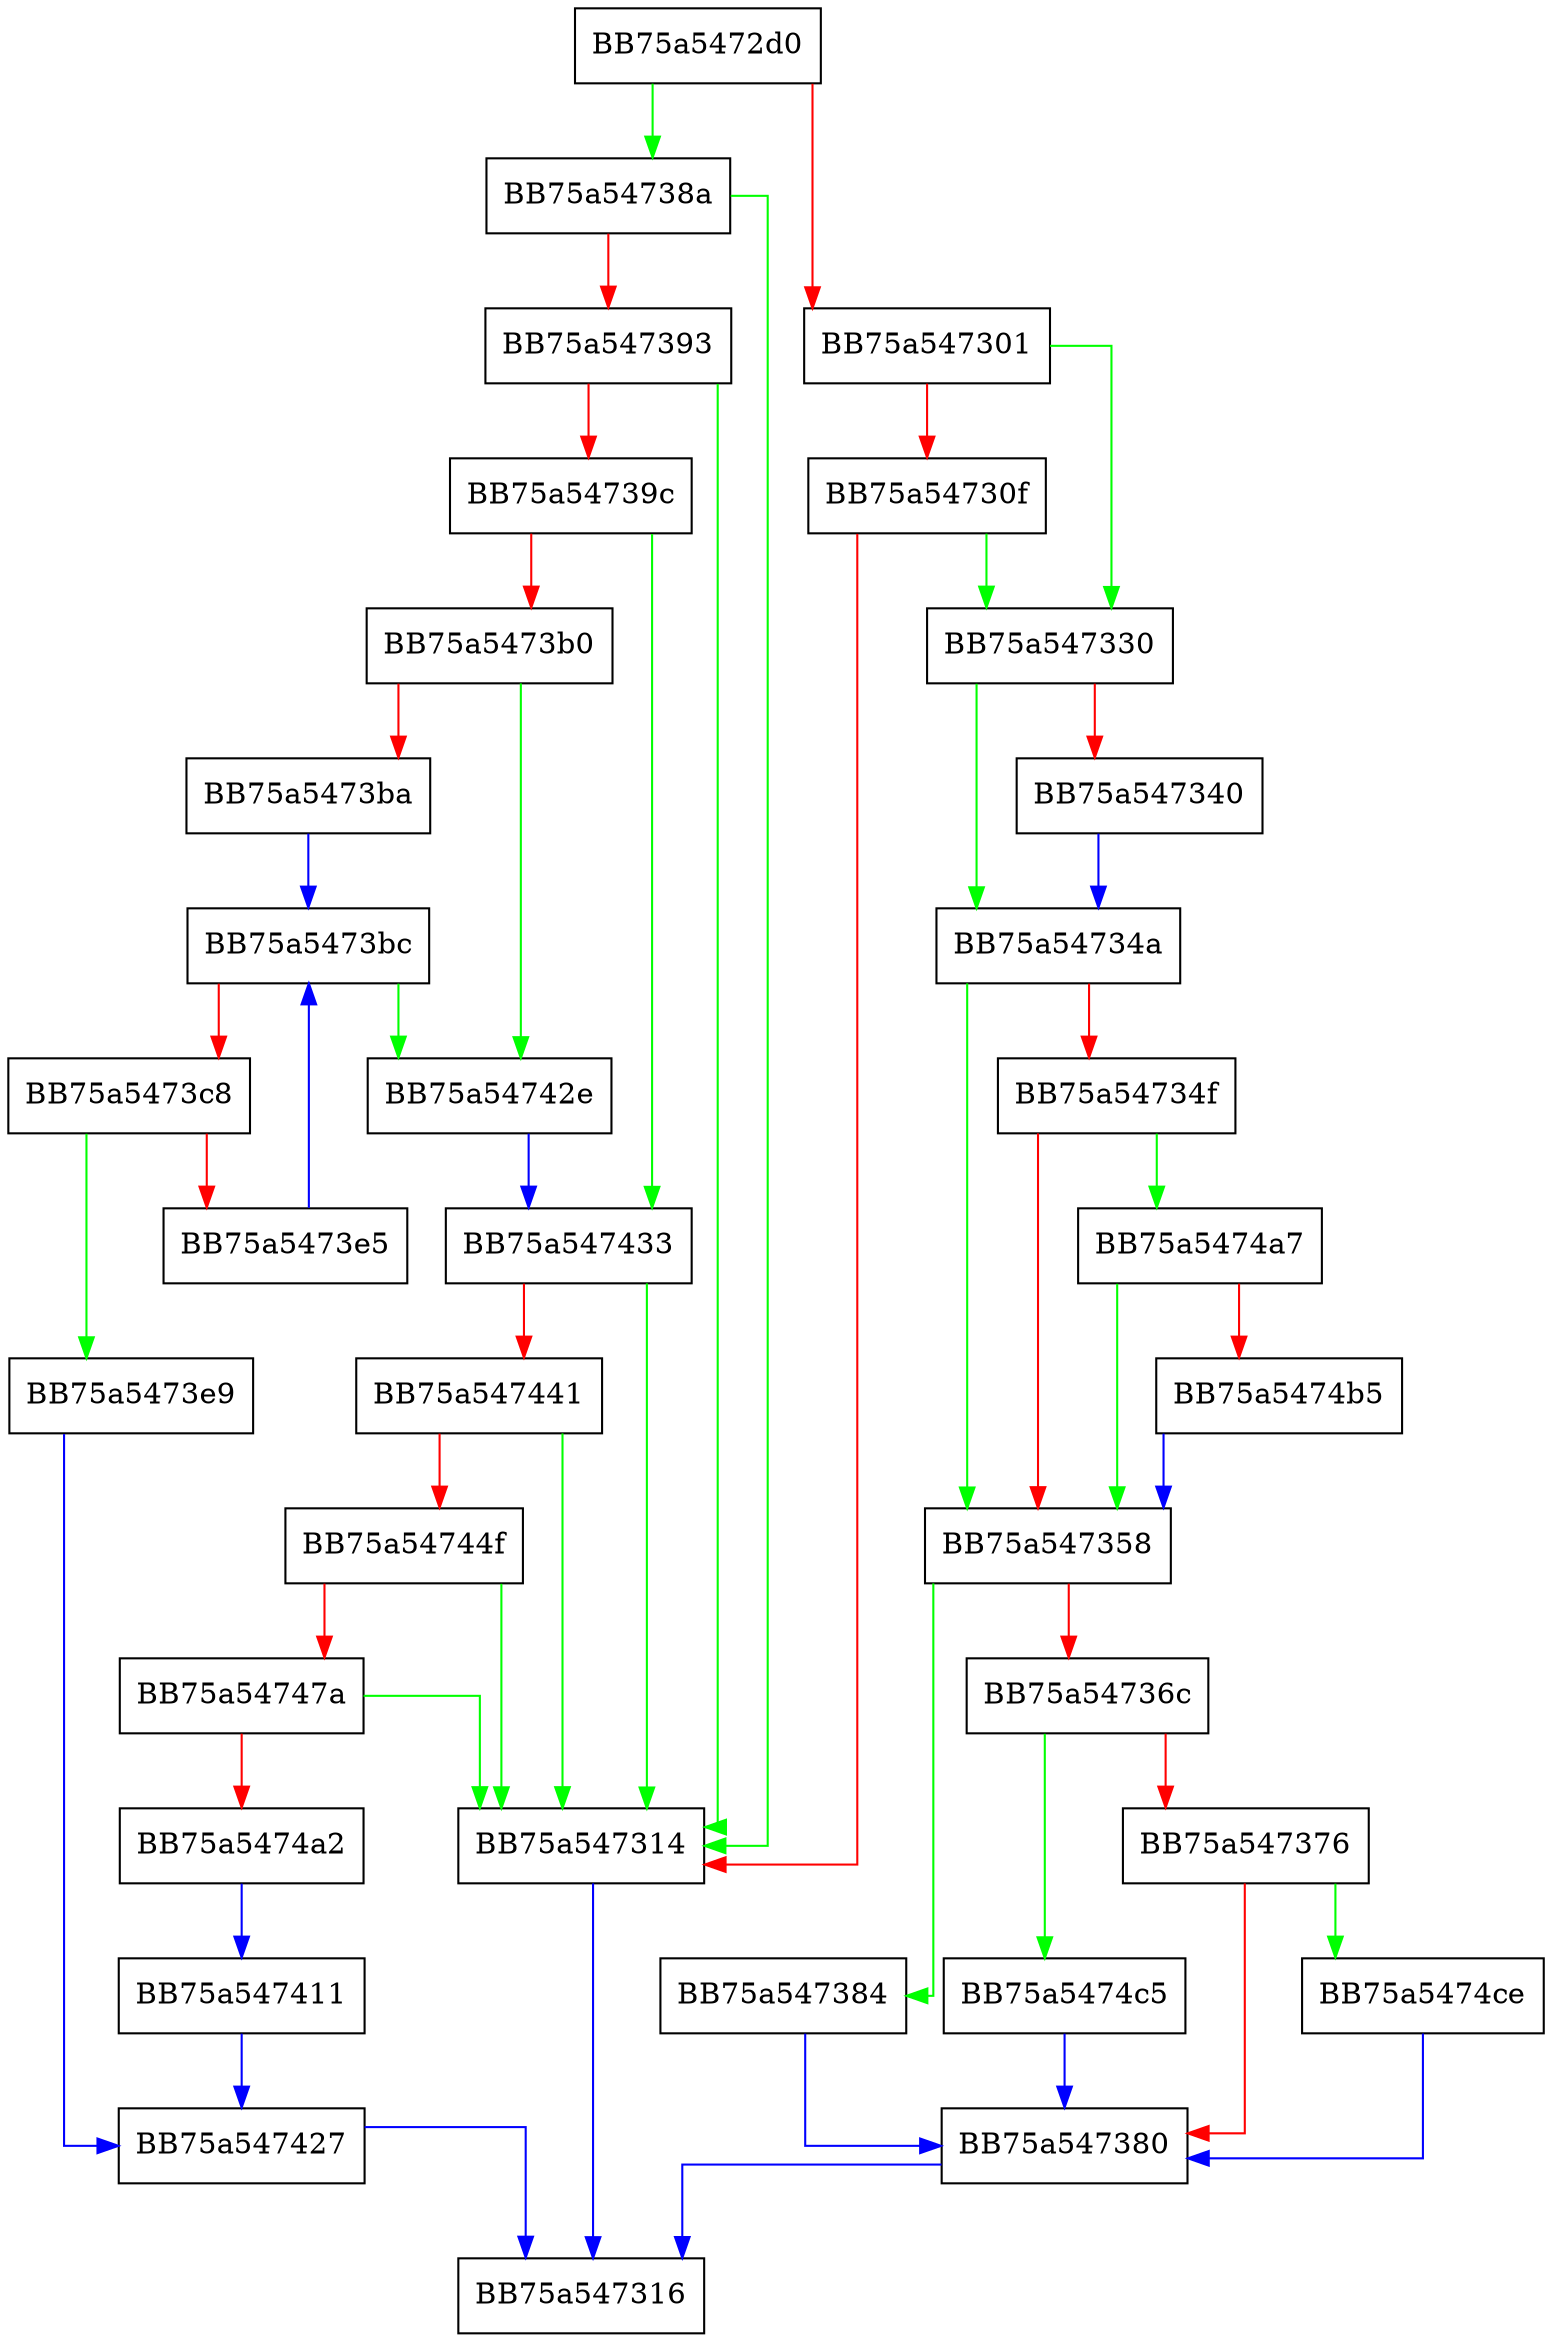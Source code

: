 digraph isAuxiliaryVtabOperator {
  node [shape="box"];
  graph [splines=ortho];
  BB75a5472d0 -> BB75a54738a [color="green"];
  BB75a5472d0 -> BB75a547301 [color="red"];
  BB75a547301 -> BB75a547330 [color="green"];
  BB75a547301 -> BB75a54730f [color="red"];
  BB75a54730f -> BB75a547330 [color="green"];
  BB75a54730f -> BB75a547314 [color="red"];
  BB75a547314 -> BB75a547316 [color="blue"];
  BB75a547330 -> BB75a54734a [color="green"];
  BB75a547330 -> BB75a547340 [color="red"];
  BB75a547340 -> BB75a54734a [color="blue"];
  BB75a54734a -> BB75a547358 [color="green"];
  BB75a54734a -> BB75a54734f [color="red"];
  BB75a54734f -> BB75a5474a7 [color="green"];
  BB75a54734f -> BB75a547358 [color="red"];
  BB75a547358 -> BB75a547384 [color="green"];
  BB75a547358 -> BB75a54736c [color="red"];
  BB75a54736c -> BB75a5474c5 [color="green"];
  BB75a54736c -> BB75a547376 [color="red"];
  BB75a547376 -> BB75a5474ce [color="green"];
  BB75a547376 -> BB75a547380 [color="red"];
  BB75a547380 -> BB75a547316 [color="blue"];
  BB75a547384 -> BB75a547380 [color="blue"];
  BB75a54738a -> BB75a547314 [color="green"];
  BB75a54738a -> BB75a547393 [color="red"];
  BB75a547393 -> BB75a547314 [color="green"];
  BB75a547393 -> BB75a54739c [color="red"];
  BB75a54739c -> BB75a547433 [color="green"];
  BB75a54739c -> BB75a5473b0 [color="red"];
  BB75a5473b0 -> BB75a54742e [color="green"];
  BB75a5473b0 -> BB75a5473ba [color="red"];
  BB75a5473ba -> BB75a5473bc [color="blue"];
  BB75a5473bc -> BB75a54742e [color="green"];
  BB75a5473bc -> BB75a5473c8 [color="red"];
  BB75a5473c8 -> BB75a5473e9 [color="green"];
  BB75a5473c8 -> BB75a5473e5 [color="red"];
  BB75a5473e5 -> BB75a5473bc [color="blue"];
  BB75a5473e9 -> BB75a547427 [color="blue"];
  BB75a547411 -> BB75a547427 [color="blue"];
  BB75a547427 -> BB75a547316 [color="blue"];
  BB75a54742e -> BB75a547433 [color="blue"];
  BB75a547433 -> BB75a547314 [color="green"];
  BB75a547433 -> BB75a547441 [color="red"];
  BB75a547441 -> BB75a547314 [color="green"];
  BB75a547441 -> BB75a54744f [color="red"];
  BB75a54744f -> BB75a547314 [color="green"];
  BB75a54744f -> BB75a54747a [color="red"];
  BB75a54747a -> BB75a547314 [color="green"];
  BB75a54747a -> BB75a5474a2 [color="red"];
  BB75a5474a2 -> BB75a547411 [color="blue"];
  BB75a5474a7 -> BB75a547358 [color="green"];
  BB75a5474a7 -> BB75a5474b5 [color="red"];
  BB75a5474b5 -> BB75a547358 [color="blue"];
  BB75a5474c5 -> BB75a547380 [color="blue"];
  BB75a5474ce -> BB75a547380 [color="blue"];
}